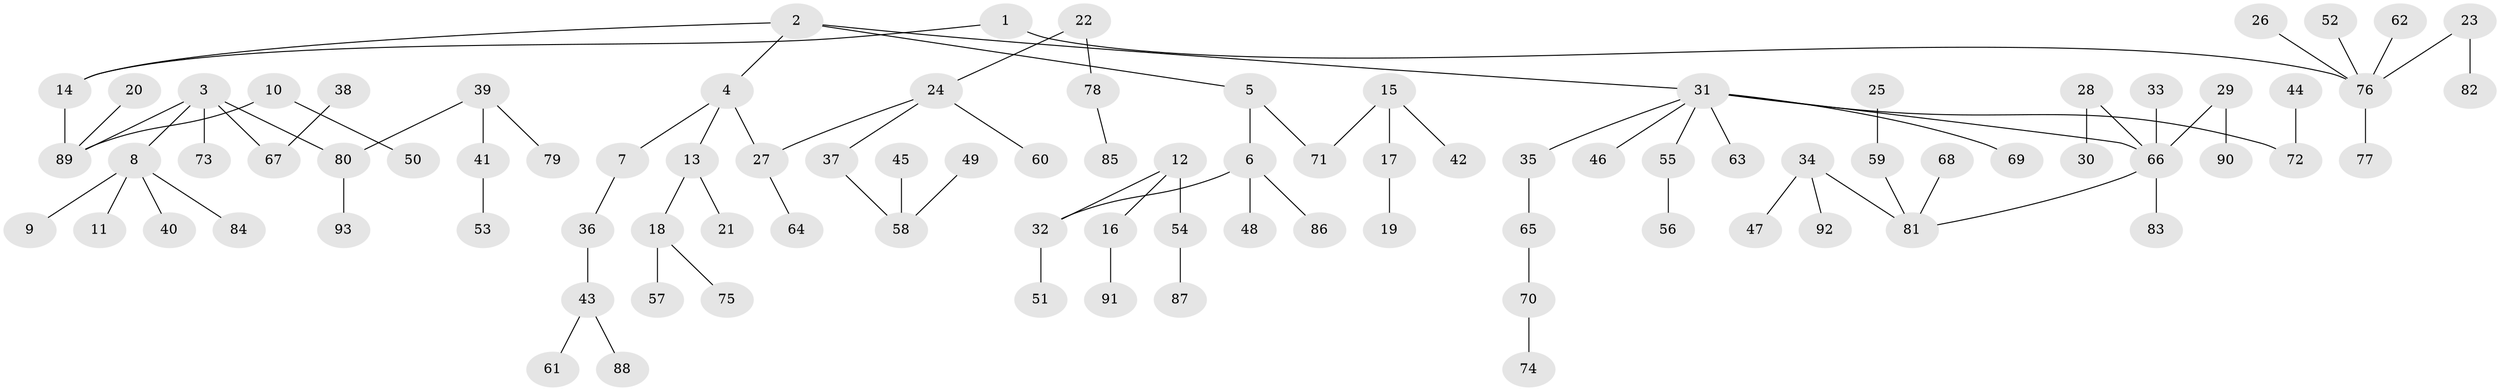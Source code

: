 // original degree distribution, {4: 0.06060606060606061, 5: 0.045454545454545456, 2: 0.24242424242424243, 1: 0.5151515151515151, 3: 0.11363636363636363, 9: 0.007575757575757576, 7: 0.015151515151515152}
// Generated by graph-tools (version 1.1) at 2025/37/03/04/25 23:37:28]
// undirected, 93 vertices, 92 edges
graph export_dot {
  node [color=gray90,style=filled];
  1;
  2;
  3;
  4;
  5;
  6;
  7;
  8;
  9;
  10;
  11;
  12;
  13;
  14;
  15;
  16;
  17;
  18;
  19;
  20;
  21;
  22;
  23;
  24;
  25;
  26;
  27;
  28;
  29;
  30;
  31;
  32;
  33;
  34;
  35;
  36;
  37;
  38;
  39;
  40;
  41;
  42;
  43;
  44;
  45;
  46;
  47;
  48;
  49;
  50;
  51;
  52;
  53;
  54;
  55;
  56;
  57;
  58;
  59;
  60;
  61;
  62;
  63;
  64;
  65;
  66;
  67;
  68;
  69;
  70;
  71;
  72;
  73;
  74;
  75;
  76;
  77;
  78;
  79;
  80;
  81;
  82;
  83;
  84;
  85;
  86;
  87;
  88;
  89;
  90;
  91;
  92;
  93;
  1 -- 14 [weight=1.0];
  1 -- 76 [weight=1.0];
  2 -- 4 [weight=1.0];
  2 -- 5 [weight=1.0];
  2 -- 14 [weight=1.0];
  2 -- 31 [weight=1.0];
  3 -- 8 [weight=1.0];
  3 -- 67 [weight=1.0];
  3 -- 73 [weight=1.0];
  3 -- 80 [weight=1.0];
  3 -- 89 [weight=1.0];
  4 -- 7 [weight=1.0];
  4 -- 13 [weight=1.0];
  4 -- 27 [weight=1.0];
  5 -- 6 [weight=1.0];
  5 -- 71 [weight=1.0];
  6 -- 32 [weight=1.0];
  6 -- 48 [weight=1.0];
  6 -- 86 [weight=1.0];
  7 -- 36 [weight=1.0];
  8 -- 9 [weight=1.0];
  8 -- 11 [weight=1.0];
  8 -- 40 [weight=1.0];
  8 -- 84 [weight=1.0];
  10 -- 50 [weight=1.0];
  10 -- 89 [weight=1.0];
  12 -- 16 [weight=1.0];
  12 -- 32 [weight=1.0];
  12 -- 54 [weight=1.0];
  13 -- 18 [weight=1.0];
  13 -- 21 [weight=1.0];
  14 -- 89 [weight=1.0];
  15 -- 17 [weight=1.0];
  15 -- 42 [weight=1.0];
  15 -- 71 [weight=1.0];
  16 -- 91 [weight=1.0];
  17 -- 19 [weight=1.0];
  18 -- 57 [weight=1.0];
  18 -- 75 [weight=1.0];
  20 -- 89 [weight=1.0];
  22 -- 24 [weight=1.0];
  22 -- 78 [weight=1.0];
  23 -- 76 [weight=1.0];
  23 -- 82 [weight=1.0];
  24 -- 27 [weight=1.0];
  24 -- 37 [weight=1.0];
  24 -- 60 [weight=1.0];
  25 -- 59 [weight=1.0];
  26 -- 76 [weight=1.0];
  27 -- 64 [weight=1.0];
  28 -- 30 [weight=1.0];
  28 -- 66 [weight=1.0];
  29 -- 66 [weight=1.0];
  29 -- 90 [weight=1.0];
  31 -- 35 [weight=1.0];
  31 -- 46 [weight=1.0];
  31 -- 55 [weight=1.0];
  31 -- 63 [weight=1.0];
  31 -- 66 [weight=1.0];
  31 -- 69 [weight=1.0];
  31 -- 72 [weight=1.0];
  32 -- 51 [weight=1.0];
  33 -- 66 [weight=1.0];
  34 -- 47 [weight=1.0];
  34 -- 81 [weight=1.0];
  34 -- 92 [weight=1.0];
  35 -- 65 [weight=1.0];
  36 -- 43 [weight=1.0];
  37 -- 58 [weight=1.0];
  38 -- 67 [weight=1.0];
  39 -- 41 [weight=1.0];
  39 -- 79 [weight=1.0];
  39 -- 80 [weight=1.0];
  41 -- 53 [weight=1.0];
  43 -- 61 [weight=1.0];
  43 -- 88 [weight=1.0];
  44 -- 72 [weight=1.0];
  45 -- 58 [weight=1.0];
  49 -- 58 [weight=1.0];
  52 -- 76 [weight=1.0];
  54 -- 87 [weight=1.0];
  55 -- 56 [weight=1.0];
  59 -- 81 [weight=1.0];
  62 -- 76 [weight=1.0];
  65 -- 70 [weight=1.0];
  66 -- 81 [weight=1.0];
  66 -- 83 [weight=1.0];
  68 -- 81 [weight=1.0];
  70 -- 74 [weight=1.0];
  76 -- 77 [weight=1.0];
  78 -- 85 [weight=1.0];
  80 -- 93 [weight=1.0];
}

